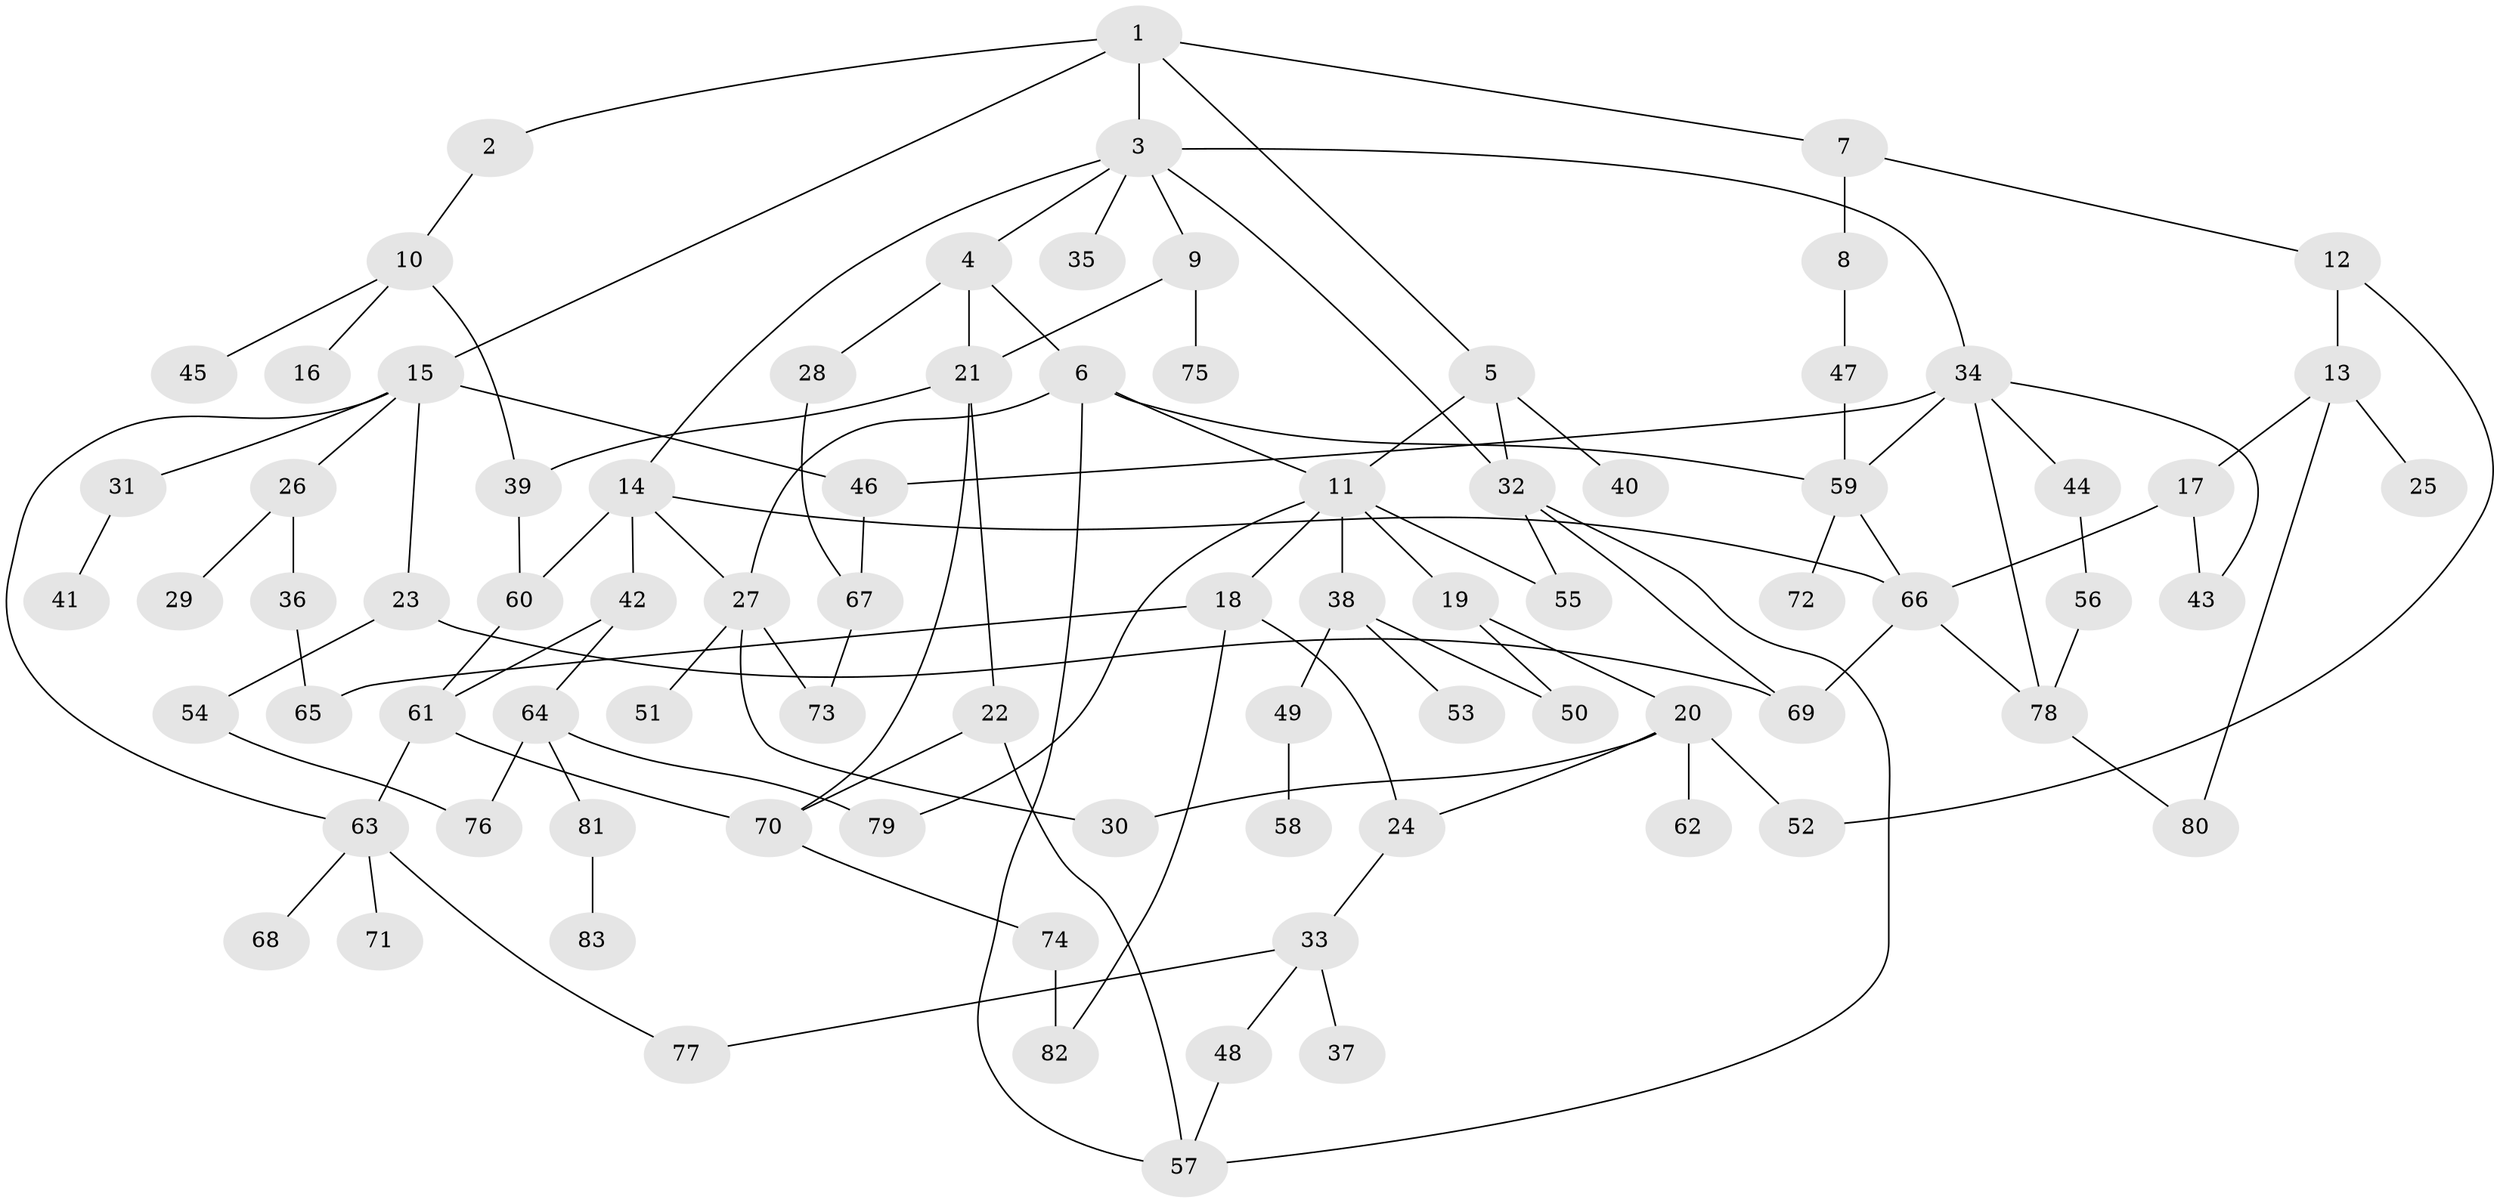 // coarse degree distribution, {9: 0.041666666666666664, 3: 0.16666666666666666, 1: 0.4583333333333333, 2: 0.08333333333333333, 6: 0.08333333333333333, 5: 0.08333333333333333, 10: 0.041666666666666664, 4: 0.041666666666666664}
// Generated by graph-tools (version 1.1) at 2025/44/03/04/25 21:44:42]
// undirected, 83 vertices, 118 edges
graph export_dot {
graph [start="1"]
  node [color=gray90,style=filled];
  1;
  2;
  3;
  4;
  5;
  6;
  7;
  8;
  9;
  10;
  11;
  12;
  13;
  14;
  15;
  16;
  17;
  18;
  19;
  20;
  21;
  22;
  23;
  24;
  25;
  26;
  27;
  28;
  29;
  30;
  31;
  32;
  33;
  34;
  35;
  36;
  37;
  38;
  39;
  40;
  41;
  42;
  43;
  44;
  45;
  46;
  47;
  48;
  49;
  50;
  51;
  52;
  53;
  54;
  55;
  56;
  57;
  58;
  59;
  60;
  61;
  62;
  63;
  64;
  65;
  66;
  67;
  68;
  69;
  70;
  71;
  72;
  73;
  74;
  75;
  76;
  77;
  78;
  79;
  80;
  81;
  82;
  83;
  1 -- 2;
  1 -- 3;
  1 -- 5;
  1 -- 7;
  1 -- 15;
  2 -- 10;
  3 -- 4;
  3 -- 9;
  3 -- 14;
  3 -- 34;
  3 -- 35;
  3 -- 32;
  4 -- 6;
  4 -- 28;
  4 -- 21;
  5 -- 32;
  5 -- 40;
  5 -- 11;
  6 -- 11;
  6 -- 27;
  6 -- 57;
  6 -- 59;
  7 -- 8;
  7 -- 12;
  8 -- 47;
  9 -- 21;
  9 -- 75;
  10 -- 16;
  10 -- 45;
  10 -- 39;
  11 -- 18;
  11 -- 19;
  11 -- 38;
  11 -- 79;
  11 -- 55;
  12 -- 13;
  12 -- 52;
  13 -- 17;
  13 -- 25;
  13 -- 80;
  14 -- 42;
  14 -- 60;
  14 -- 66;
  14 -- 27;
  15 -- 23;
  15 -- 26;
  15 -- 31;
  15 -- 46;
  15 -- 63;
  17 -- 66;
  17 -- 43;
  18 -- 65;
  18 -- 82;
  18 -- 24;
  19 -- 20;
  19 -- 50;
  20 -- 24;
  20 -- 52;
  20 -- 62;
  20 -- 30;
  21 -- 22;
  21 -- 39;
  21 -- 70;
  22 -- 70;
  22 -- 57;
  23 -- 54;
  23 -- 69;
  24 -- 33;
  26 -- 29;
  26 -- 36;
  27 -- 30;
  27 -- 51;
  27 -- 73;
  28 -- 67;
  31 -- 41;
  32 -- 55;
  32 -- 69;
  32 -- 57;
  33 -- 37;
  33 -- 48;
  33 -- 77;
  34 -- 43;
  34 -- 44;
  34 -- 59;
  34 -- 78;
  34 -- 46;
  36 -- 65;
  38 -- 49;
  38 -- 53;
  38 -- 50;
  39 -- 60;
  42 -- 61;
  42 -- 64;
  44 -- 56;
  46 -- 67;
  47 -- 59;
  48 -- 57;
  49 -- 58;
  54 -- 76;
  56 -- 78;
  59 -- 66;
  59 -- 72;
  60 -- 61;
  61 -- 63;
  61 -- 70;
  63 -- 68;
  63 -- 71;
  63 -- 77;
  64 -- 76;
  64 -- 81;
  64 -- 79;
  66 -- 78;
  66 -- 69;
  67 -- 73;
  70 -- 74;
  74 -- 82;
  78 -- 80;
  81 -- 83;
}
